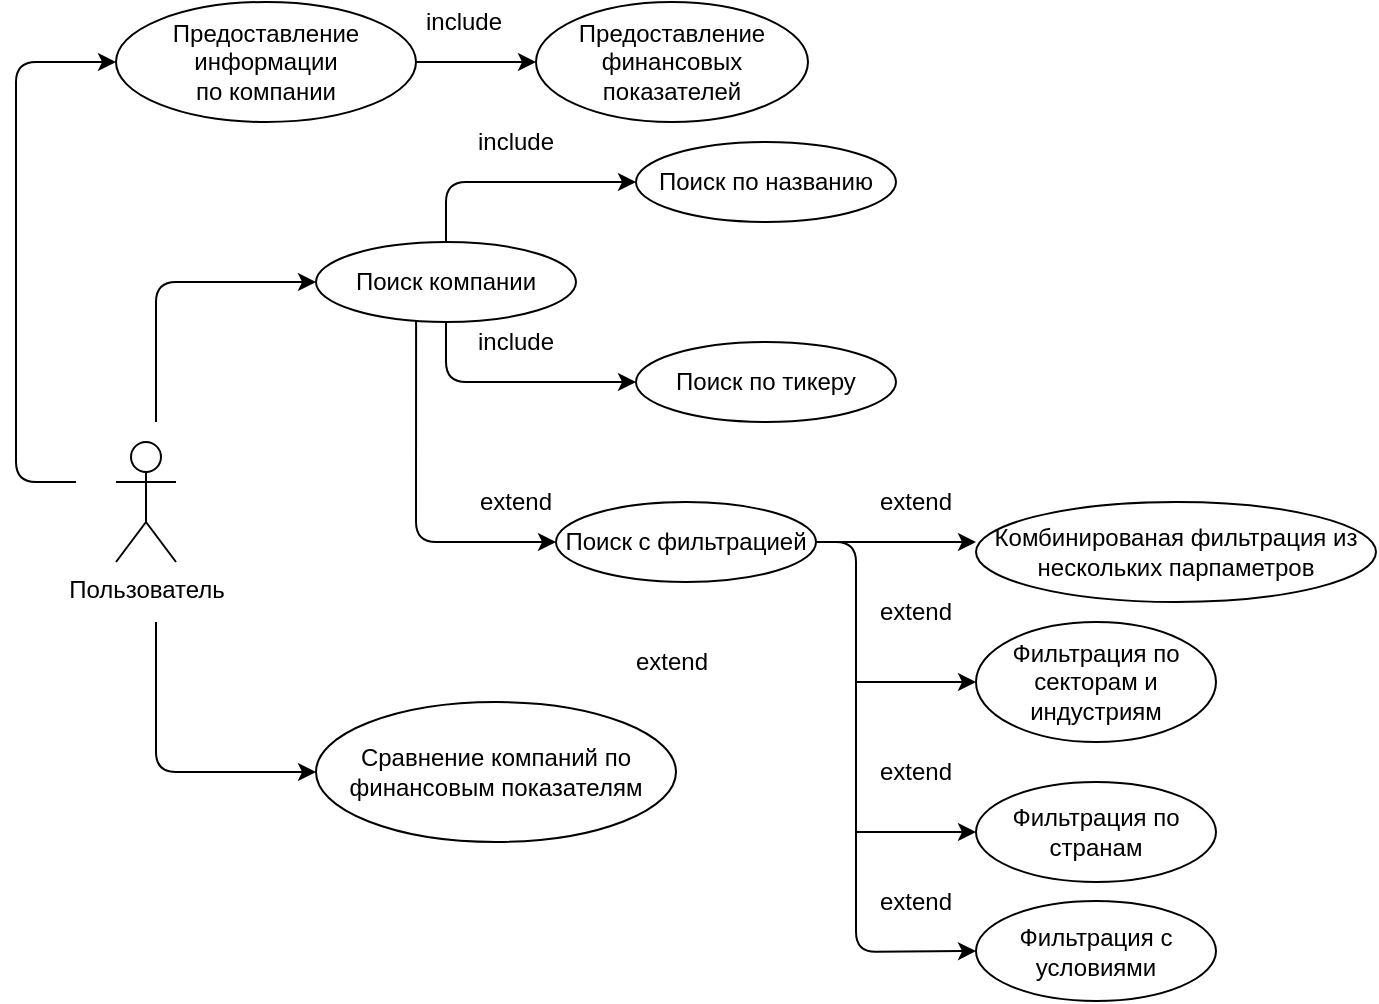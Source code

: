 <mxfile version="15.0.3" type="device"><diagram id="-LFbw9ADtna4h30rqJUZ" name="Page-1"><mxGraphModel dx="1422" dy="794" grid="1" gridSize="10" guides="1" tooltips="1" connect="1" arrows="1" fold="1" page="1" pageScale="1" pageWidth="827" pageHeight="1169" math="0" shadow="0"><root><mxCell id="0"/><mxCell id="1" parent="0"/><mxCell id="9aF579K62C0HkfaISPOs-1" value="Пользователь" style="shape=umlActor;verticalLabelPosition=bottom;verticalAlign=top;html=1;outlineConnect=0;" parent="1" vertex="1"><mxGeometry x="220" y="330" width="30" height="60" as="geometry"/></mxCell><mxCell id="9aF579K62C0HkfaISPOs-7" value="Поиск компании" style="ellipse;whiteSpace=wrap;html=1;align=center;" parent="1" vertex="1"><mxGeometry x="320" y="230" width="130" height="40" as="geometry"/></mxCell><mxCell id="9aF579K62C0HkfaISPOs-30" style="edgeStyle=orthogonalEdgeStyle;rounded=0;orthogonalLoop=1;jettySize=auto;html=1;entryX=0;entryY=0.5;entryDx=0;entryDy=0;" parent="1" source="9aF579K62C0HkfaISPOs-8" target="9aF579K62C0HkfaISPOs-11" edge="1"><mxGeometry relative="1" as="geometry"/></mxCell><mxCell id="9aF579K62C0HkfaISPOs-8" value="Предоставление информации &lt;br&gt;по компании" style="ellipse;whiteSpace=wrap;html=1;align=center;" parent="1" vertex="1"><mxGeometry x="220" y="110" width="150" height="60" as="geometry"/></mxCell><mxCell id="9aF579K62C0HkfaISPOs-9" value="Поиск по названию" style="ellipse;whiteSpace=wrap;html=1;align=center;" parent="1" vertex="1"><mxGeometry x="480" y="180" width="130" height="40" as="geometry"/></mxCell><mxCell id="9aF579K62C0HkfaISPOs-10" value="Поиск по тикеру" style="ellipse;whiteSpace=wrap;html=1;align=center;" parent="1" vertex="1"><mxGeometry x="480" y="280" width="130" height="40" as="geometry"/></mxCell><mxCell id="9aF579K62C0HkfaISPOs-11" value="Предоставление финансовых показателей" style="ellipse;whiteSpace=wrap;html=1;align=center;" parent="1" vertex="1"><mxGeometry x="430" y="110" width="136" height="60" as="geometry"/></mxCell><mxCell id="9aF579K62C0HkfaISPOs-15" value="Сравнение компаний по финансовым показателям" style="ellipse;whiteSpace=wrap;html=1;align=center;" parent="1" vertex="1"><mxGeometry x="320" y="460" width="180" height="70" as="geometry"/></mxCell><mxCell id="9aF579K62C0HkfaISPOs-16" value="Фильтрация по секторам и индустриям" style="ellipse;whiteSpace=wrap;html=1;align=center;" parent="1" vertex="1"><mxGeometry x="650" y="420" width="120" height="60" as="geometry"/></mxCell><mxCell id="9aF579K62C0HkfaISPOs-19" value="Фильтрация по странам" style="ellipse;whiteSpace=wrap;html=1;align=center;" parent="1" vertex="1"><mxGeometry x="650" y="500" width="120" height="50" as="geometry"/></mxCell><mxCell id="9aF579K62C0HkfaISPOs-26" value="" style="endArrow=classic;html=1;entryX=0;entryY=0.5;entryDx=0;entryDy=0;" parent="1" target="9aF579K62C0HkfaISPOs-7" edge="1"><mxGeometry width="50" height="50" relative="1" as="geometry"><mxPoint x="240" y="320" as="sourcePoint"/><mxPoint x="590" y="340" as="targetPoint"/><Array as="points"><mxPoint x="240" y="250"/></Array></mxGeometry></mxCell><mxCell id="9aF579K62C0HkfaISPOs-28" value="" style="endArrow=classic;html=1;entryX=0;entryY=0.5;entryDx=0;entryDy=0;" parent="1" target="9aF579K62C0HkfaISPOs-15" edge="1"><mxGeometry width="50" height="50" relative="1" as="geometry"><mxPoint x="240" y="420" as="sourcePoint"/><mxPoint x="590" y="340" as="targetPoint"/><Array as="points"><mxPoint x="240" y="495"/></Array></mxGeometry></mxCell><mxCell id="9aF579K62C0HkfaISPOs-29" value="" style="endArrow=classic;html=1;entryX=0;entryY=0.5;entryDx=0;entryDy=0;" parent="1" target="9aF579K62C0HkfaISPOs-8" edge="1"><mxGeometry width="50" height="50" relative="1" as="geometry"><mxPoint x="200" y="350" as="sourcePoint"/><mxPoint x="170" y="220" as="targetPoint"/><Array as="points"><mxPoint x="170" y="350"/><mxPoint x="170" y="140"/></Array></mxGeometry></mxCell><mxCell id="9aF579K62C0HkfaISPOs-33" value="" style="endArrow=classic;html=1;exitX=0.5;exitY=1;exitDx=0;exitDy=0;entryX=0;entryY=0.5;entryDx=0;entryDy=0;" parent="1" source="9aF579K62C0HkfaISPOs-7" target="9aF579K62C0HkfaISPOs-10" edge="1"><mxGeometry width="50" height="50" relative="1" as="geometry"><mxPoint x="385" y="270" as="sourcePoint"/><mxPoint x="500" y="300" as="targetPoint"/><Array as="points"><mxPoint x="385" y="300"/></Array></mxGeometry></mxCell><mxCell id="9aF579K62C0HkfaISPOs-34" value="" style="endArrow=classic;html=1;exitX=0.5;exitY=0;exitDx=0;exitDy=0;entryX=0;entryY=0.5;entryDx=0;entryDy=0;" parent="1" source="9aF579K62C0HkfaISPOs-7" target="9aF579K62C0HkfaISPOs-9" edge="1"><mxGeometry width="50" height="50" relative="1" as="geometry"><mxPoint x="540" y="390" as="sourcePoint"/><mxPoint x="590" y="340" as="targetPoint"/><Array as="points"><mxPoint x="385" y="200"/></Array></mxGeometry></mxCell><mxCell id="9aF579K62C0HkfaISPOs-39" value="" style="endArrow=classic;html=1;exitX=0.385;exitY=0.975;exitDx=0;exitDy=0;entryX=0;entryY=0.5;entryDx=0;entryDy=0;exitPerimeter=0;" parent="1" source="9aF579K62C0HkfaISPOs-7" target="9aF579K62C0HkfaISPOs-41" edge="1"><mxGeometry width="50" height="50" relative="1" as="geometry"><mxPoint x="540" y="390" as="sourcePoint"/><mxPoint x="620" y="250" as="targetPoint"/><Array as="points"><mxPoint x="370" y="380"/></Array></mxGeometry></mxCell><mxCell id="9aF579K62C0HkfaISPOs-41" value="Поиск с фильтрацией" style="ellipse;whiteSpace=wrap;html=1;align=center;" parent="1" vertex="1"><mxGeometry x="440" y="360" width="130" height="40" as="geometry"/></mxCell><mxCell id="9aF579K62C0HkfaISPOs-43" value="Комбинированая фильтрация из нескольких парпаметров" style="ellipse;whiteSpace=wrap;html=1;align=center;" parent="1" vertex="1"><mxGeometry x="650" y="360" width="200" height="50" as="geometry"/></mxCell><mxCell id="9aF579K62C0HkfaISPOs-46" value="Фильтрация с условиями" style="ellipse;whiteSpace=wrap;html=1;align=center;" parent="1" vertex="1"><mxGeometry x="650" y="559.5" width="120" height="50" as="geometry"/></mxCell><mxCell id="9aF579K62C0HkfaISPOs-47" value="" style="endArrow=classic;html=1;exitX=1;exitY=0.5;exitDx=0;exitDy=0;entryX=0;entryY=0.5;entryDx=0;entryDy=0;" parent="1" source="9aF579K62C0HkfaISPOs-41" target="9aF579K62C0HkfaISPOs-46" edge="1"><mxGeometry width="50" height="50" relative="1" as="geometry"><mxPoint x="590" y="380" as="sourcePoint"/><mxPoint x="640" y="590" as="targetPoint"/><Array as="points"><mxPoint x="590" y="380"/><mxPoint x="590" y="520"/><mxPoint x="590" y="585"/></Array></mxGeometry></mxCell><mxCell id="9aF579K62C0HkfaISPOs-49" value="" style="endArrow=classic;html=1;exitX=1;exitY=0.5;exitDx=0;exitDy=0;entryX=0;entryY=0.5;entryDx=0;entryDy=0;" parent="1" source="9aF579K62C0HkfaISPOs-41" edge="1"><mxGeometry width="50" height="50" relative="1" as="geometry"><mxPoint x="540" y="370" as="sourcePoint"/><mxPoint x="650" y="380" as="targetPoint"/></mxGeometry></mxCell><mxCell id="9aF579K62C0HkfaISPOs-50" value="" style="endArrow=classic;html=1;entryX=0;entryY=0.5;entryDx=0;entryDy=0;" parent="1" target="9aF579K62C0HkfaISPOs-16" edge="1"><mxGeometry width="50" height="50" relative="1" as="geometry"><mxPoint x="590" y="450" as="sourcePoint"/><mxPoint x="590" y="320" as="targetPoint"/></mxGeometry></mxCell><mxCell id="9aF579K62C0HkfaISPOs-51" value="" style="endArrow=classic;html=1;entryX=0;entryY=0.5;entryDx=0;entryDy=0;" parent="1" target="9aF579K62C0HkfaISPOs-19" edge="1"><mxGeometry width="50" height="50" relative="1" as="geometry"><mxPoint x="590" y="525" as="sourcePoint"/><mxPoint x="590" y="320" as="targetPoint"/></mxGeometry></mxCell><mxCell id="9aF579K62C0HkfaISPOs-53" value="include" style="text;html=1;strokeColor=none;fillColor=none;align=center;verticalAlign=middle;whiteSpace=wrap;rounded=0;" parent="1" vertex="1"><mxGeometry x="400" y="170" width="40" height="20" as="geometry"/></mxCell><mxCell id="9aF579K62C0HkfaISPOs-54" value="include" style="text;html=1;strokeColor=none;fillColor=none;align=center;verticalAlign=middle;whiteSpace=wrap;rounded=0;" parent="1" vertex="1"><mxGeometry x="374" y="110" width="40" height="20" as="geometry"/></mxCell><mxCell id="9aF579K62C0HkfaISPOs-55" value="include" style="text;html=1;strokeColor=none;fillColor=none;align=center;verticalAlign=middle;whiteSpace=wrap;rounded=0;" parent="1" vertex="1"><mxGeometry x="400" y="270" width="40" height="20" as="geometry"/></mxCell><mxCell id="9aF579K62C0HkfaISPOs-56" value="extend" style="text;html=1;strokeColor=none;fillColor=none;align=center;verticalAlign=middle;whiteSpace=wrap;rounded=0;" parent="1" vertex="1"><mxGeometry x="400" y="350" width="40" height="20" as="geometry"/></mxCell><mxCell id="9aF579K62C0HkfaISPOs-57" value="extend" style="text;html=1;strokeColor=none;fillColor=none;align=center;verticalAlign=middle;whiteSpace=wrap;rounded=0;" parent="1" vertex="1"><mxGeometry x="478" y="430" width="40" height="20" as="geometry"/></mxCell><mxCell id="9aF579K62C0HkfaISPOs-58" value="extend" style="text;html=1;strokeColor=none;fillColor=none;align=center;verticalAlign=middle;whiteSpace=wrap;rounded=0;" parent="1" vertex="1"><mxGeometry x="600" y="350" width="40" height="20" as="geometry"/></mxCell><mxCell id="9aF579K62C0HkfaISPOs-59" value="extend" style="text;html=1;strokeColor=none;fillColor=none;align=center;verticalAlign=middle;whiteSpace=wrap;rounded=0;" parent="1" vertex="1"><mxGeometry x="600" y="405" width="40" height="20" as="geometry"/></mxCell><mxCell id="9aF579K62C0HkfaISPOs-60" value="extend" style="text;html=1;strokeColor=none;fillColor=none;align=center;verticalAlign=middle;whiteSpace=wrap;rounded=0;" parent="1" vertex="1"><mxGeometry x="600" y="485" width="40" height="20" as="geometry"/></mxCell><mxCell id="9aF579K62C0HkfaISPOs-61" value="extend" style="text;html=1;strokeColor=none;fillColor=none;align=center;verticalAlign=middle;whiteSpace=wrap;rounded=0;" parent="1" vertex="1"><mxGeometry x="600" y="550" width="40" height="20" as="geometry"/></mxCell></root></mxGraphModel></diagram></mxfile>